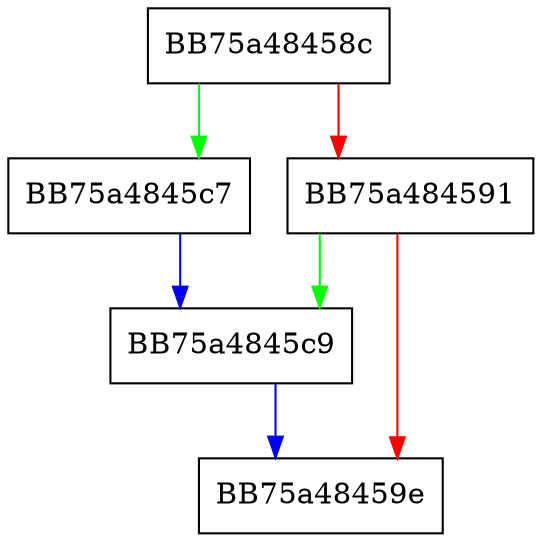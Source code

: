 digraph LuaSignatureRoutineInfo {
  node [shape="box"];
  graph [splines=ortho];
  BB75a48458c -> BB75a4845c7 [color="green"];
  BB75a48458c -> BB75a484591 [color="red"];
  BB75a484591 -> BB75a4845c9 [color="green"];
  BB75a484591 -> BB75a48459e [color="red"];
  BB75a4845c7 -> BB75a4845c9 [color="blue"];
  BB75a4845c9 -> BB75a48459e [color="blue"];
}